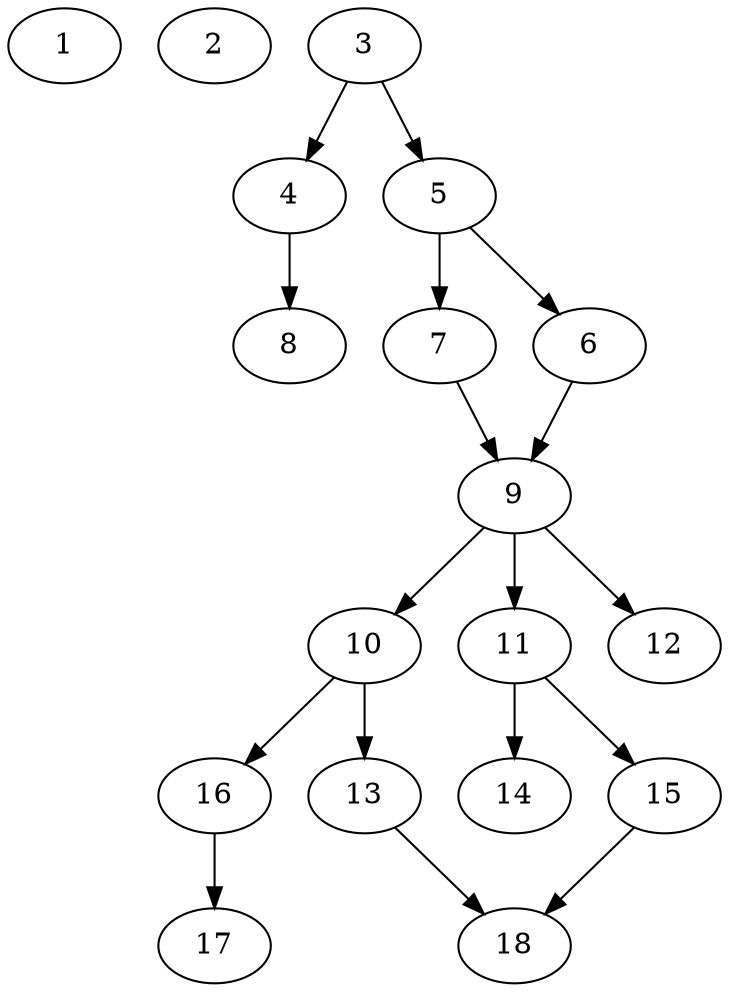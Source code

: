 // DAG (tier=1-easy, mode=data, n=18, ccr=0.322, fat=0.391, density=0.368, regular=0.616, jump=0.021, mindata=1048576, maxdata=8388608)
// DAG automatically generated by daggen at Sun Aug 24 16:33:33 2025
// /home/ermia/Project/Environments/daggen/bin/daggen --dot --ccr 0.322 --fat 0.391 --regular 0.616 --density 0.368 --jump 0.021 --mindata 1048576 --maxdata 8388608 -n 18 
digraph G {
  1 [size="193868089026561441792", alpha="0.15", expect_size="96934044513280720896"]
  2 [size="10986561045257288", alpha="0.02", expect_size="5493280522628644"]
  3 [size="76963897673994624", alpha="0.16", expect_size="38481948836997312"]
  3 -> 4 [size ="85684731772928"]
  3 -> 5 [size ="85684731772928"]
  4 [size="5473214651867070464", alpha="0.04", expect_size="2736607325933535232"]
  4 -> 8 [size ="24845723107328"]
  5 [size="127103946033321568", alpha="0.03", expect_size="63551973016660784"]
  5 -> 6 [size ="184989073276928"]
  5 -> 7 [size ="184989073276928"]
  6 [size="517845231141024320", alpha="0.16", expect_size="258922615570512160"]
  6 -> 9 [size ="302392675401728"]
  7 [size="4076370640502784000", alpha="0.03", expect_size="2038185320251392000"]
  7 -> 9 [size ="20414516428800"]
  8 [size="530561511501318720", alpha="0.06", expect_size="265280755750659360"]
  9 [size="818837672273492224", alpha="0.13", expect_size="409418836136746112"]
  9 -> 10 [size ="315629395509248"]
  9 -> 11 [size ="315629395509248"]
  9 -> 12 [size ="315629395509248"]
  10 [size="54957715693110136", alpha="0.09", expect_size="27478857846555068"]
  10 -> 13 [size ="35770911948800"]
  10 -> 16 [size ="35770911948800"]
  11 [size="14723802835409288", alpha="0.17", expect_size="7361901417704644"]
  11 -> 14 [size ="334107527610368"]
  11 -> 15 [size ="334107527610368"]
  12 [size="585552769646067712000", alpha="0.10", expect_size="292776384823033856000"]
  13 [size="9350746337858200", alpha="0.04", expect_size="4675373168929100"]
  13 -> 18 [size ="170625125580800"]
  14 [size="53598325573295276032", alpha="0.09", expect_size="26799162786647638016"]
  15 [size="34921148455386611712", alpha="0.19", expect_size="17460574227693305856"]
  15 -> 18 [size ="85470386061312"]
  16 [size="22994687358289313792", alpha="0.19", expect_size="11497343679144656896"]
  16 -> 17 [size ="64690671583232"]
  17 [size="1846929118867012", alpha="0.08", expect_size="923464559433506"]
  18 [size="11537435599016432", alpha="0.12", expect_size="5768717799508216"]
}